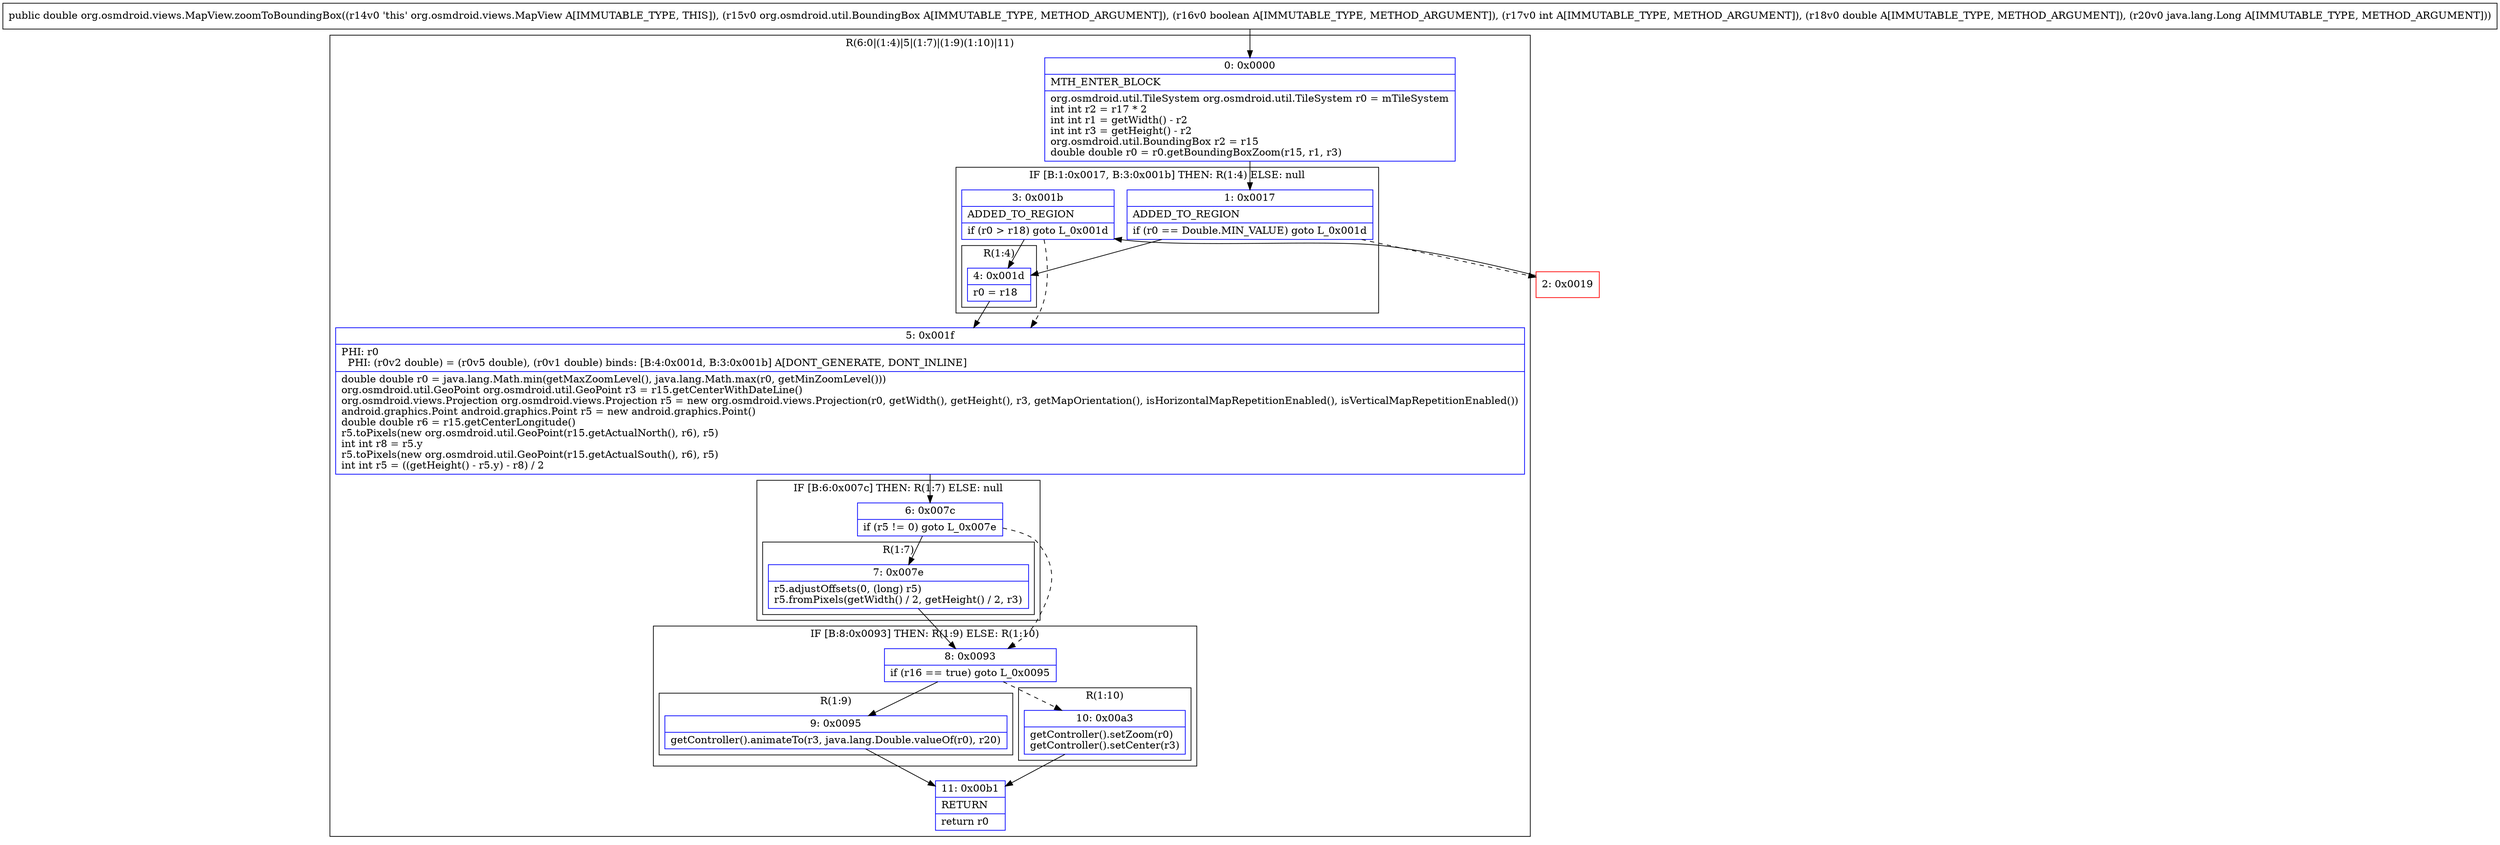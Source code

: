 digraph "CFG fororg.osmdroid.views.MapView.zoomToBoundingBox(Lorg\/osmdroid\/util\/BoundingBox;ZIDLjava\/lang\/Long;)D" {
subgraph cluster_Region_1572619978 {
label = "R(6:0|(1:4)|5|(1:7)|(1:9)(1:10)|11)";
node [shape=record,color=blue];
Node_0 [shape=record,label="{0\:\ 0x0000|MTH_ENTER_BLOCK\l|org.osmdroid.util.TileSystem org.osmdroid.util.TileSystem r0 = mTileSystem\lint int r2 = r17 * 2\lint int r1 = getWidth() \- r2\lint int r3 = getHeight() \- r2\lorg.osmdroid.util.BoundingBox r2 = r15\ldouble double r0 = r0.getBoundingBoxZoom(r15, r1, r3)\l}"];
subgraph cluster_IfRegion_1559441954 {
label = "IF [B:1:0x0017, B:3:0x001b] THEN: R(1:4) ELSE: null";
node [shape=record,color=blue];
Node_1 [shape=record,label="{1\:\ 0x0017|ADDED_TO_REGION\l|if (r0 == Double.MIN_VALUE) goto L_0x001d\l}"];
Node_3 [shape=record,label="{3\:\ 0x001b|ADDED_TO_REGION\l|if (r0 \> r18) goto L_0x001d\l}"];
subgraph cluster_Region_248926431 {
label = "R(1:4)";
node [shape=record,color=blue];
Node_4 [shape=record,label="{4\:\ 0x001d|r0 = r18\l}"];
}
}
Node_5 [shape=record,label="{5\:\ 0x001f|PHI: r0 \l  PHI: (r0v2 double) = (r0v5 double), (r0v1 double) binds: [B:4:0x001d, B:3:0x001b] A[DONT_GENERATE, DONT_INLINE]\l|double double r0 = java.lang.Math.min(getMaxZoomLevel(), java.lang.Math.max(r0, getMinZoomLevel()))\lorg.osmdroid.util.GeoPoint org.osmdroid.util.GeoPoint r3 = r15.getCenterWithDateLine()\lorg.osmdroid.views.Projection org.osmdroid.views.Projection r5 = new org.osmdroid.views.Projection(r0, getWidth(), getHeight(), r3, getMapOrientation(), isHorizontalMapRepetitionEnabled(), isVerticalMapRepetitionEnabled())\landroid.graphics.Point android.graphics.Point r5 = new android.graphics.Point()\ldouble double r6 = r15.getCenterLongitude()\lr5.toPixels(new org.osmdroid.util.GeoPoint(r15.getActualNorth(), r6), r5)\lint int r8 = r5.y\lr5.toPixels(new org.osmdroid.util.GeoPoint(r15.getActualSouth(), r6), r5)\lint int r5 = ((getHeight() \- r5.y) \- r8) \/ 2\l}"];
subgraph cluster_IfRegion_1917094713 {
label = "IF [B:6:0x007c] THEN: R(1:7) ELSE: null";
node [shape=record,color=blue];
Node_6 [shape=record,label="{6\:\ 0x007c|if (r5 != 0) goto L_0x007e\l}"];
subgraph cluster_Region_937676229 {
label = "R(1:7)";
node [shape=record,color=blue];
Node_7 [shape=record,label="{7\:\ 0x007e|r5.adjustOffsets(0, (long) r5)\lr5.fromPixels(getWidth() \/ 2, getHeight() \/ 2, r3)\l}"];
}
}
subgraph cluster_IfRegion_1672055279 {
label = "IF [B:8:0x0093] THEN: R(1:9) ELSE: R(1:10)";
node [shape=record,color=blue];
Node_8 [shape=record,label="{8\:\ 0x0093|if (r16 == true) goto L_0x0095\l}"];
subgraph cluster_Region_876261016 {
label = "R(1:9)";
node [shape=record,color=blue];
Node_9 [shape=record,label="{9\:\ 0x0095|getController().animateTo(r3, java.lang.Double.valueOf(r0), r20)\l}"];
}
subgraph cluster_Region_193934531 {
label = "R(1:10)";
node [shape=record,color=blue];
Node_10 [shape=record,label="{10\:\ 0x00a3|getController().setZoom(r0)\lgetController().setCenter(r3)\l}"];
}
}
Node_11 [shape=record,label="{11\:\ 0x00b1|RETURN\l|return r0\l}"];
}
Node_2 [shape=record,color=red,label="{2\:\ 0x0019}"];
MethodNode[shape=record,label="{public double org.osmdroid.views.MapView.zoomToBoundingBox((r14v0 'this' org.osmdroid.views.MapView A[IMMUTABLE_TYPE, THIS]), (r15v0 org.osmdroid.util.BoundingBox A[IMMUTABLE_TYPE, METHOD_ARGUMENT]), (r16v0 boolean A[IMMUTABLE_TYPE, METHOD_ARGUMENT]), (r17v0 int A[IMMUTABLE_TYPE, METHOD_ARGUMENT]), (r18v0 double A[IMMUTABLE_TYPE, METHOD_ARGUMENT]), (r20v0 java.lang.Long A[IMMUTABLE_TYPE, METHOD_ARGUMENT])) }"];
MethodNode -> Node_0;
Node_0 -> Node_1;
Node_1 -> Node_2[style=dashed];
Node_1 -> Node_4;
Node_3 -> Node_4;
Node_3 -> Node_5[style=dashed];
Node_4 -> Node_5;
Node_5 -> Node_6;
Node_6 -> Node_7;
Node_6 -> Node_8[style=dashed];
Node_7 -> Node_8;
Node_8 -> Node_9;
Node_8 -> Node_10[style=dashed];
Node_9 -> Node_11;
Node_10 -> Node_11;
Node_2 -> Node_3;
}

